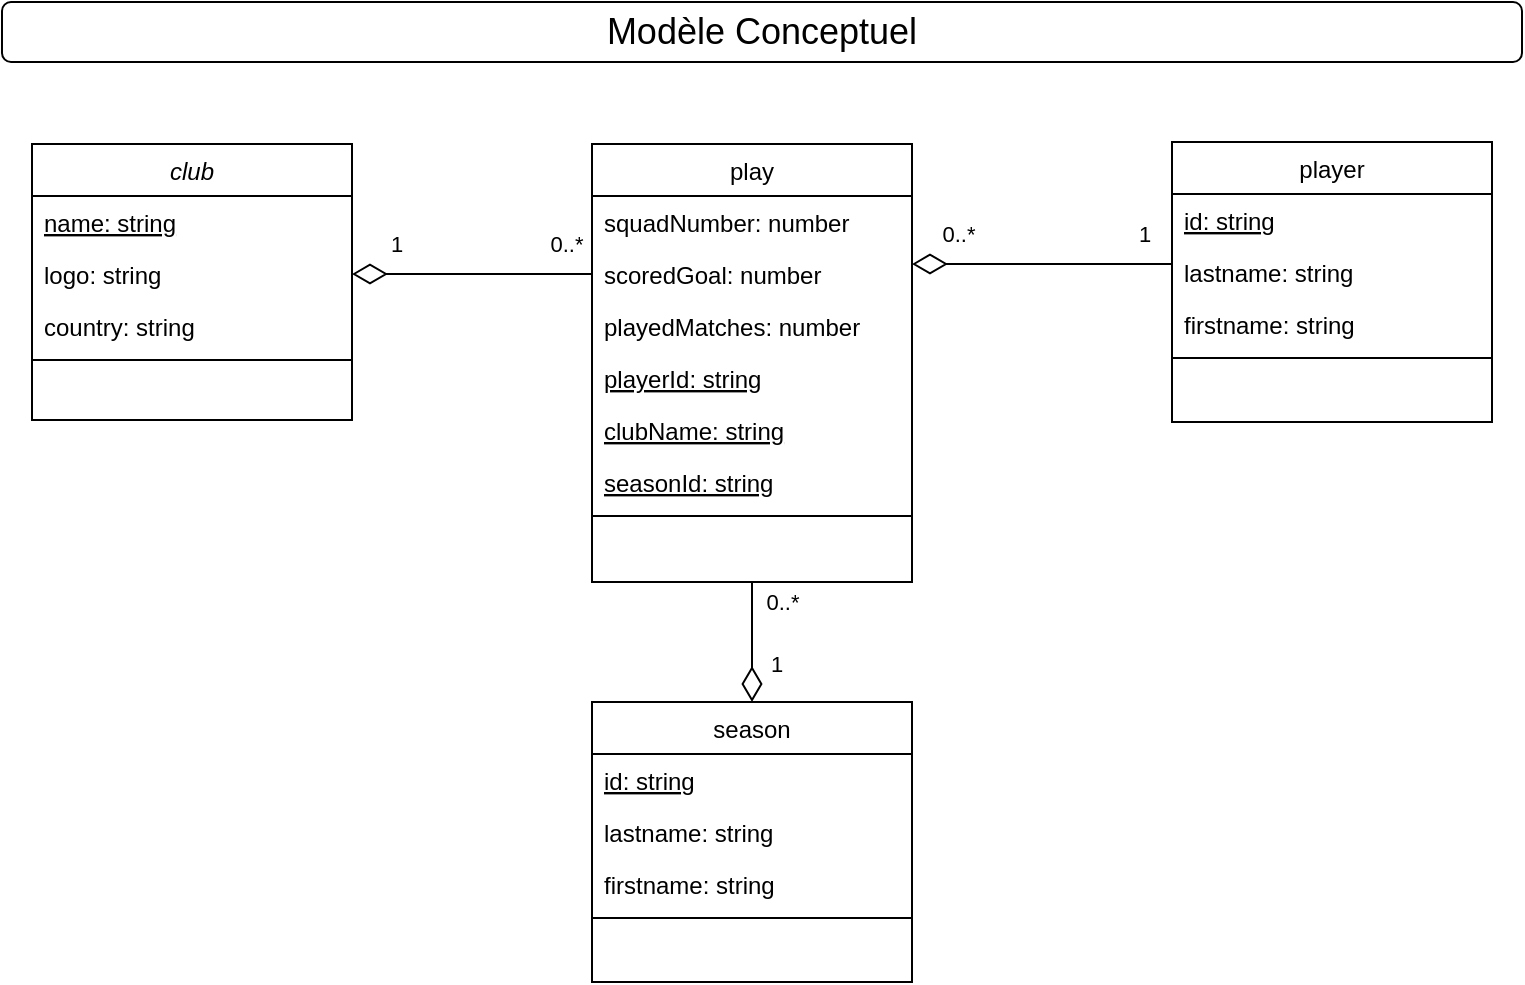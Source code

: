 <mxfile version="16.6.4"><diagram id="C5RBs43oDa-KdzZeNtuy" name="Page-1"><mxGraphModel dx="1034" dy="994" grid="1" gridSize="10" guides="1" tooltips="1" connect="1" arrows="1" fold="1" page="1" pageScale="1" pageWidth="827" pageHeight="1169" math="0" shadow="0"><root><mxCell id="WIyWlLk6GJQsqaUBKTNV-0"/><mxCell id="WIyWlLk6GJQsqaUBKTNV-1" parent="WIyWlLk6GJQsqaUBKTNV-0"/><mxCell id="WIPFWaGe3PGDYORDvEwR-10" value="club" style="swimlane;fontStyle=2;align=center;verticalAlign=top;childLayout=stackLayout;horizontal=1;startSize=26;horizontalStack=0;resizeParent=1;resizeLast=0;collapsible=1;marginBottom=0;rounded=0;shadow=0;strokeWidth=1;" parent="WIyWlLk6GJQsqaUBKTNV-1" vertex="1"><mxGeometry x="49" y="81" width="160" height="138" as="geometry"><mxRectangle x="230" y="140" width="160" height="26" as="alternateBounds"/></mxGeometry></mxCell><mxCell id="WIPFWaGe3PGDYORDvEwR-11" value="name: string" style="text;align=left;verticalAlign=top;spacingLeft=4;spacingRight=4;overflow=hidden;rotatable=0;points=[[0,0.5],[1,0.5]];portConstraint=eastwest;fontStyle=4" parent="WIPFWaGe3PGDYORDvEwR-10" vertex="1"><mxGeometry y="26" width="160" height="26" as="geometry"/></mxCell><mxCell id="WIPFWaGe3PGDYORDvEwR-12" value="logo: string" style="text;align=left;verticalAlign=top;spacingLeft=4;spacingRight=4;overflow=hidden;rotatable=0;points=[[0,0.5],[1,0.5]];portConstraint=eastwest;rounded=0;shadow=0;html=0;" parent="WIPFWaGe3PGDYORDvEwR-10" vertex="1"><mxGeometry y="52" width="160" height="26" as="geometry"/></mxCell><mxCell id="WIPFWaGe3PGDYORDvEwR-13" value="country: string" style="text;align=left;verticalAlign=top;spacingLeft=4;spacingRight=4;overflow=hidden;rotatable=0;points=[[0,0.5],[1,0.5]];portConstraint=eastwest;rounded=0;shadow=0;html=0;" parent="WIPFWaGe3PGDYORDvEwR-10" vertex="1"><mxGeometry y="78" width="160" height="26" as="geometry"/></mxCell><mxCell id="WIPFWaGe3PGDYORDvEwR-14" value="" style="line;html=1;strokeWidth=1;align=left;verticalAlign=middle;spacingTop=-1;spacingLeft=3;spacingRight=3;rotatable=0;labelPosition=right;points=[];portConstraint=eastwest;" parent="WIPFWaGe3PGDYORDvEwR-10" vertex="1"><mxGeometry y="104" width="160" height="8" as="geometry"/></mxCell><mxCell id="WIPFWaGe3PGDYORDvEwR-19" value="" style="endArrow=none;html=1;rounded=0;startArrow=diamondThin;startFill=0;strokeWidth=1;endSize=15;startSize=15;jumpSize=15;exitX=1;exitY=0.5;exitDx=0;exitDy=0;entryX=0;entryY=0.5;entryDx=0;entryDy=0;" parent="WIyWlLk6GJQsqaUBKTNV-1" source="WIPFWaGe3PGDYORDvEwR-12" edge="1"><mxGeometry width="50" height="50" relative="1" as="geometry"><mxPoint x="279" y="261" as="sourcePoint"/><mxPoint x="329" y="146" as="targetPoint"/><Array as="points"><mxPoint x="319" y="146"/></Array></mxGeometry></mxCell><mxCell id="WIPFWaGe3PGDYORDvEwR-20" value="1" style="edgeLabel;html=1;align=center;verticalAlign=middle;resizable=0;points=[];" parent="WIPFWaGe3PGDYORDvEwR-19" vertex="1" connectable="0"><mxGeometry x="-0.809" y="-2" relative="1" as="geometry"><mxPoint x="10" y="-17" as="offset"/></mxGeometry></mxCell><mxCell id="WIPFWaGe3PGDYORDvEwR-21" value="0..*" style="edgeLabel;html=1;align=center;verticalAlign=middle;resizable=0;points=[];" parent="WIPFWaGe3PGDYORDvEwR-19" vertex="1" connectable="0"><mxGeometry x="0.848" y="-2" relative="1" as="geometry"><mxPoint x="-4" y="-17" as="offset"/></mxGeometry></mxCell><mxCell id="WIPFWaGe3PGDYORDvEwR-40" value="play" style="swimlane;fontStyle=0;align=center;verticalAlign=top;childLayout=stackLayout;horizontal=1;startSize=26;horizontalStack=0;resizeParent=1;resizeLast=0;collapsible=1;marginBottom=0;rounded=0;shadow=0;strokeWidth=1;" parent="WIyWlLk6GJQsqaUBKTNV-1" vertex="1"><mxGeometry x="329" y="81" width="160" height="219" as="geometry"><mxRectangle x="550" y="140" width="160" height="26" as="alternateBounds"/></mxGeometry></mxCell><mxCell id="WIPFWaGe3PGDYORDvEwR-43" value="squadNumber: number" style="text;align=left;verticalAlign=top;spacingLeft=4;spacingRight=4;overflow=hidden;rotatable=0;points=[[0,0.5],[1,0.5]];portConstraint=eastwest;" parent="WIPFWaGe3PGDYORDvEwR-40" vertex="1"><mxGeometry y="26" width="160" height="26" as="geometry"/></mxCell><mxCell id="WIPFWaGe3PGDYORDvEwR-44" value="scoredGoal: number" style="text;align=left;verticalAlign=top;spacingLeft=4;spacingRight=4;overflow=hidden;rotatable=0;points=[[0,0.5],[1,0.5]];portConstraint=eastwest;" parent="WIPFWaGe3PGDYORDvEwR-40" vertex="1"><mxGeometry y="52" width="160" height="26" as="geometry"/></mxCell><mxCell id="WIPFWaGe3PGDYORDvEwR-45" value="playedMatches: number" style="text;align=left;verticalAlign=top;spacingLeft=4;spacingRight=4;overflow=hidden;rotatable=0;points=[[0,0.5],[1,0.5]];portConstraint=eastwest;" parent="WIPFWaGe3PGDYORDvEwR-40" vertex="1"><mxGeometry y="78" width="160" height="26" as="geometry"/></mxCell><mxCell id="WIPFWaGe3PGDYORDvEwR-63" value="playerId: string" style="text;align=left;verticalAlign=top;spacingLeft=4;spacingRight=4;overflow=hidden;rotatable=0;points=[[0,0.5],[1,0.5]];portConstraint=eastwest;fontStyle=4" parent="WIPFWaGe3PGDYORDvEwR-40" vertex="1"><mxGeometry y="104" width="160" height="26" as="geometry"/></mxCell><mxCell id="WIPFWaGe3PGDYORDvEwR-64" value="clubName: string" style="text;align=left;verticalAlign=top;spacingLeft=4;spacingRight=4;overflow=hidden;rotatable=0;points=[[0,0.5],[1,0.5]];portConstraint=eastwest;fontStyle=4" parent="WIPFWaGe3PGDYORDvEwR-40" vertex="1"><mxGeometry y="130" width="160" height="26" as="geometry"/></mxCell><mxCell id="pAvEUF-qF6vxsuDz-ELJ-1" value="seasonId: string" style="text;align=left;verticalAlign=top;spacingLeft=4;spacingRight=4;overflow=hidden;rotatable=0;points=[[0,0.5],[1,0.5]];portConstraint=eastwest;fontStyle=4" vertex="1" parent="WIPFWaGe3PGDYORDvEwR-40"><mxGeometry y="156" width="160" height="26" as="geometry"/></mxCell><mxCell id="WIPFWaGe3PGDYORDvEwR-46" value="" style="line;html=1;strokeWidth=1;align=left;verticalAlign=middle;spacingTop=-1;spacingLeft=3;spacingRight=3;rotatable=0;labelPosition=right;points=[];portConstraint=eastwest;" parent="WIPFWaGe3PGDYORDvEwR-40" vertex="1"><mxGeometry y="182" width="160" height="8" as="geometry"/></mxCell><mxCell id="WIPFWaGe3PGDYORDvEwR-48" value="player" style="swimlane;fontStyle=0;align=center;verticalAlign=top;childLayout=stackLayout;horizontal=1;startSize=26;horizontalStack=0;resizeParent=1;resizeLast=0;collapsible=1;marginBottom=0;rounded=0;shadow=0;strokeWidth=1;" parent="WIyWlLk6GJQsqaUBKTNV-1" vertex="1"><mxGeometry x="619" y="80" width="160" height="140" as="geometry"><mxRectangle x="550" y="140" width="160" height="26" as="alternateBounds"/></mxGeometry></mxCell><mxCell id="WIPFWaGe3PGDYORDvEwR-49" value="id: string" style="text;align=left;verticalAlign=top;spacingLeft=4;spacingRight=4;overflow=hidden;rotatable=0;points=[[0,0.5],[1,0.5]];portConstraint=eastwest;fontStyle=4" parent="WIPFWaGe3PGDYORDvEwR-48" vertex="1"><mxGeometry y="26" width="160" height="26" as="geometry"/></mxCell><mxCell id="WIPFWaGe3PGDYORDvEwR-50" value="lastname: string" style="text;align=left;verticalAlign=top;spacingLeft=4;spacingRight=4;overflow=hidden;rotatable=0;points=[[0,0.5],[1,0.5]];portConstraint=eastwest;" parent="WIPFWaGe3PGDYORDvEwR-48" vertex="1"><mxGeometry y="52" width="160" height="26" as="geometry"/></mxCell><mxCell id="WIPFWaGe3PGDYORDvEwR-51" value="firstname: string" style="text;align=left;verticalAlign=top;spacingLeft=4;spacingRight=4;overflow=hidden;rotatable=0;points=[[0,0.5],[1,0.5]];portConstraint=eastwest;rounded=0;shadow=0;html=0;" parent="WIPFWaGe3PGDYORDvEwR-48" vertex="1"><mxGeometry y="78" width="160" height="26" as="geometry"/></mxCell><mxCell id="WIPFWaGe3PGDYORDvEwR-52" value="" style="line;html=1;strokeWidth=1;align=left;verticalAlign=middle;spacingTop=-1;spacingLeft=3;spacingRight=3;rotatable=0;labelPosition=right;points=[];portConstraint=eastwest;" parent="WIPFWaGe3PGDYORDvEwR-48" vertex="1"><mxGeometry y="104" width="160" height="8" as="geometry"/></mxCell><mxCell id="WIPFWaGe3PGDYORDvEwR-65" value="" style="endArrow=none;html=1;rounded=0;startArrow=diamondThin;startFill=0;strokeWidth=1;endSize=15;startSize=15;jumpSize=15;exitX=1;exitY=0.5;exitDx=0;exitDy=0;" parent="WIyWlLk6GJQsqaUBKTNV-1" edge="1"><mxGeometry width="50" height="50" relative="1" as="geometry"><mxPoint x="489" y="141" as="sourcePoint"/><mxPoint x="619" y="141" as="targetPoint"/><Array as="points"><mxPoint x="599" y="141"/></Array></mxGeometry></mxCell><mxCell id="WIPFWaGe3PGDYORDvEwR-66" value="0..*" style="edgeLabel;html=1;align=center;verticalAlign=middle;resizable=0;points=[];" parent="WIPFWaGe3PGDYORDvEwR-65" vertex="1" connectable="0"><mxGeometry x="-0.809" y="-2" relative="1" as="geometry"><mxPoint x="10" y="-17" as="offset"/></mxGeometry></mxCell><mxCell id="WIPFWaGe3PGDYORDvEwR-67" value="1" style="edgeLabel;html=1;align=center;verticalAlign=middle;resizable=0;points=[];" parent="WIPFWaGe3PGDYORDvEwR-65" vertex="1" connectable="0"><mxGeometry x="0.848" y="-2" relative="1" as="geometry"><mxPoint x="-4" y="-17" as="offset"/></mxGeometry></mxCell><mxCell id="WIPFWaGe3PGDYORDvEwR-86" value="&lt;div style=&quot;font-size: 18px&quot; align=&quot;center&quot;&gt;&lt;font style=&quot;font-size: 18px&quot;&gt;Modèle Conceptuel&lt;br&gt;&lt;/font&gt;&lt;/div&gt;" style="text;html=1;strokeColor=default;fillColor=default;align=center;verticalAlign=middle;whiteSpace=wrap;rounded=1;" parent="WIyWlLk6GJQsqaUBKTNV-1" vertex="1"><mxGeometry x="34" y="10" width="760" height="30" as="geometry"/></mxCell><mxCell id="pAvEUF-qF6vxsuDz-ELJ-2" value="season" style="swimlane;fontStyle=0;align=center;verticalAlign=top;childLayout=stackLayout;horizontal=1;startSize=26;horizontalStack=0;resizeParent=1;resizeLast=0;collapsible=1;marginBottom=0;rounded=0;shadow=0;strokeWidth=1;" vertex="1" parent="WIyWlLk6GJQsqaUBKTNV-1"><mxGeometry x="329" y="360" width="160" height="140" as="geometry"><mxRectangle x="550" y="140" width="160" height="26" as="alternateBounds"/></mxGeometry></mxCell><mxCell id="pAvEUF-qF6vxsuDz-ELJ-3" value="id: string" style="text;align=left;verticalAlign=top;spacingLeft=4;spacingRight=4;overflow=hidden;rotatable=0;points=[[0,0.5],[1,0.5]];portConstraint=eastwest;fontStyle=4" vertex="1" parent="pAvEUF-qF6vxsuDz-ELJ-2"><mxGeometry y="26" width="160" height="26" as="geometry"/></mxCell><mxCell id="pAvEUF-qF6vxsuDz-ELJ-4" value="lastname: string" style="text;align=left;verticalAlign=top;spacingLeft=4;spacingRight=4;overflow=hidden;rotatable=0;points=[[0,0.5],[1,0.5]];portConstraint=eastwest;" vertex="1" parent="pAvEUF-qF6vxsuDz-ELJ-2"><mxGeometry y="52" width="160" height="26" as="geometry"/></mxCell><mxCell id="pAvEUF-qF6vxsuDz-ELJ-5" value="firstname: string" style="text;align=left;verticalAlign=top;spacingLeft=4;spacingRight=4;overflow=hidden;rotatable=0;points=[[0,0.5],[1,0.5]];portConstraint=eastwest;rounded=0;shadow=0;html=0;" vertex="1" parent="pAvEUF-qF6vxsuDz-ELJ-2"><mxGeometry y="78" width="160" height="26" as="geometry"/></mxCell><mxCell id="pAvEUF-qF6vxsuDz-ELJ-6" value="" style="line;html=1;strokeWidth=1;align=left;verticalAlign=middle;spacingTop=-1;spacingLeft=3;spacingRight=3;rotatable=0;labelPosition=right;points=[];portConstraint=eastwest;" vertex="1" parent="pAvEUF-qF6vxsuDz-ELJ-2"><mxGeometry y="104" width="160" height="8" as="geometry"/></mxCell><mxCell id="pAvEUF-qF6vxsuDz-ELJ-7" value="" style="endArrow=none;html=1;rounded=0;startArrow=diamondThin;startFill=0;strokeWidth=1;endSize=15;startSize=15;jumpSize=15;exitX=0.5;exitY=0;exitDx=0;exitDy=0;entryX=0.5;entryY=1;entryDx=0;entryDy=0;" edge="1" parent="WIyWlLk6GJQsqaUBKTNV-1" source="pAvEUF-qF6vxsuDz-ELJ-2" target="WIPFWaGe3PGDYORDvEwR-40"><mxGeometry width="50" height="50" relative="1" as="geometry"><mxPoint x="209" y="340" as="sourcePoint"/><mxPoint x="329" y="340" as="targetPoint"/><Array as="points"/></mxGeometry></mxCell><mxCell id="pAvEUF-qF6vxsuDz-ELJ-8" value="1" style="edgeLabel;html=1;align=center;verticalAlign=middle;resizable=0;points=[];" vertex="1" connectable="0" parent="pAvEUF-qF6vxsuDz-ELJ-7"><mxGeometry x="-0.809" y="-2" relative="1" as="geometry"><mxPoint x="10" y="-14" as="offset"/></mxGeometry></mxCell><mxCell id="pAvEUF-qF6vxsuDz-ELJ-9" value="0..*" style="edgeLabel;html=1;align=center;verticalAlign=middle;resizable=0;points=[];" vertex="1" connectable="0" parent="pAvEUF-qF6vxsuDz-ELJ-7"><mxGeometry x="0.848" y="-2" relative="1" as="geometry"><mxPoint x="13" y="5" as="offset"/></mxGeometry></mxCell></root></mxGraphModel></diagram></mxfile>